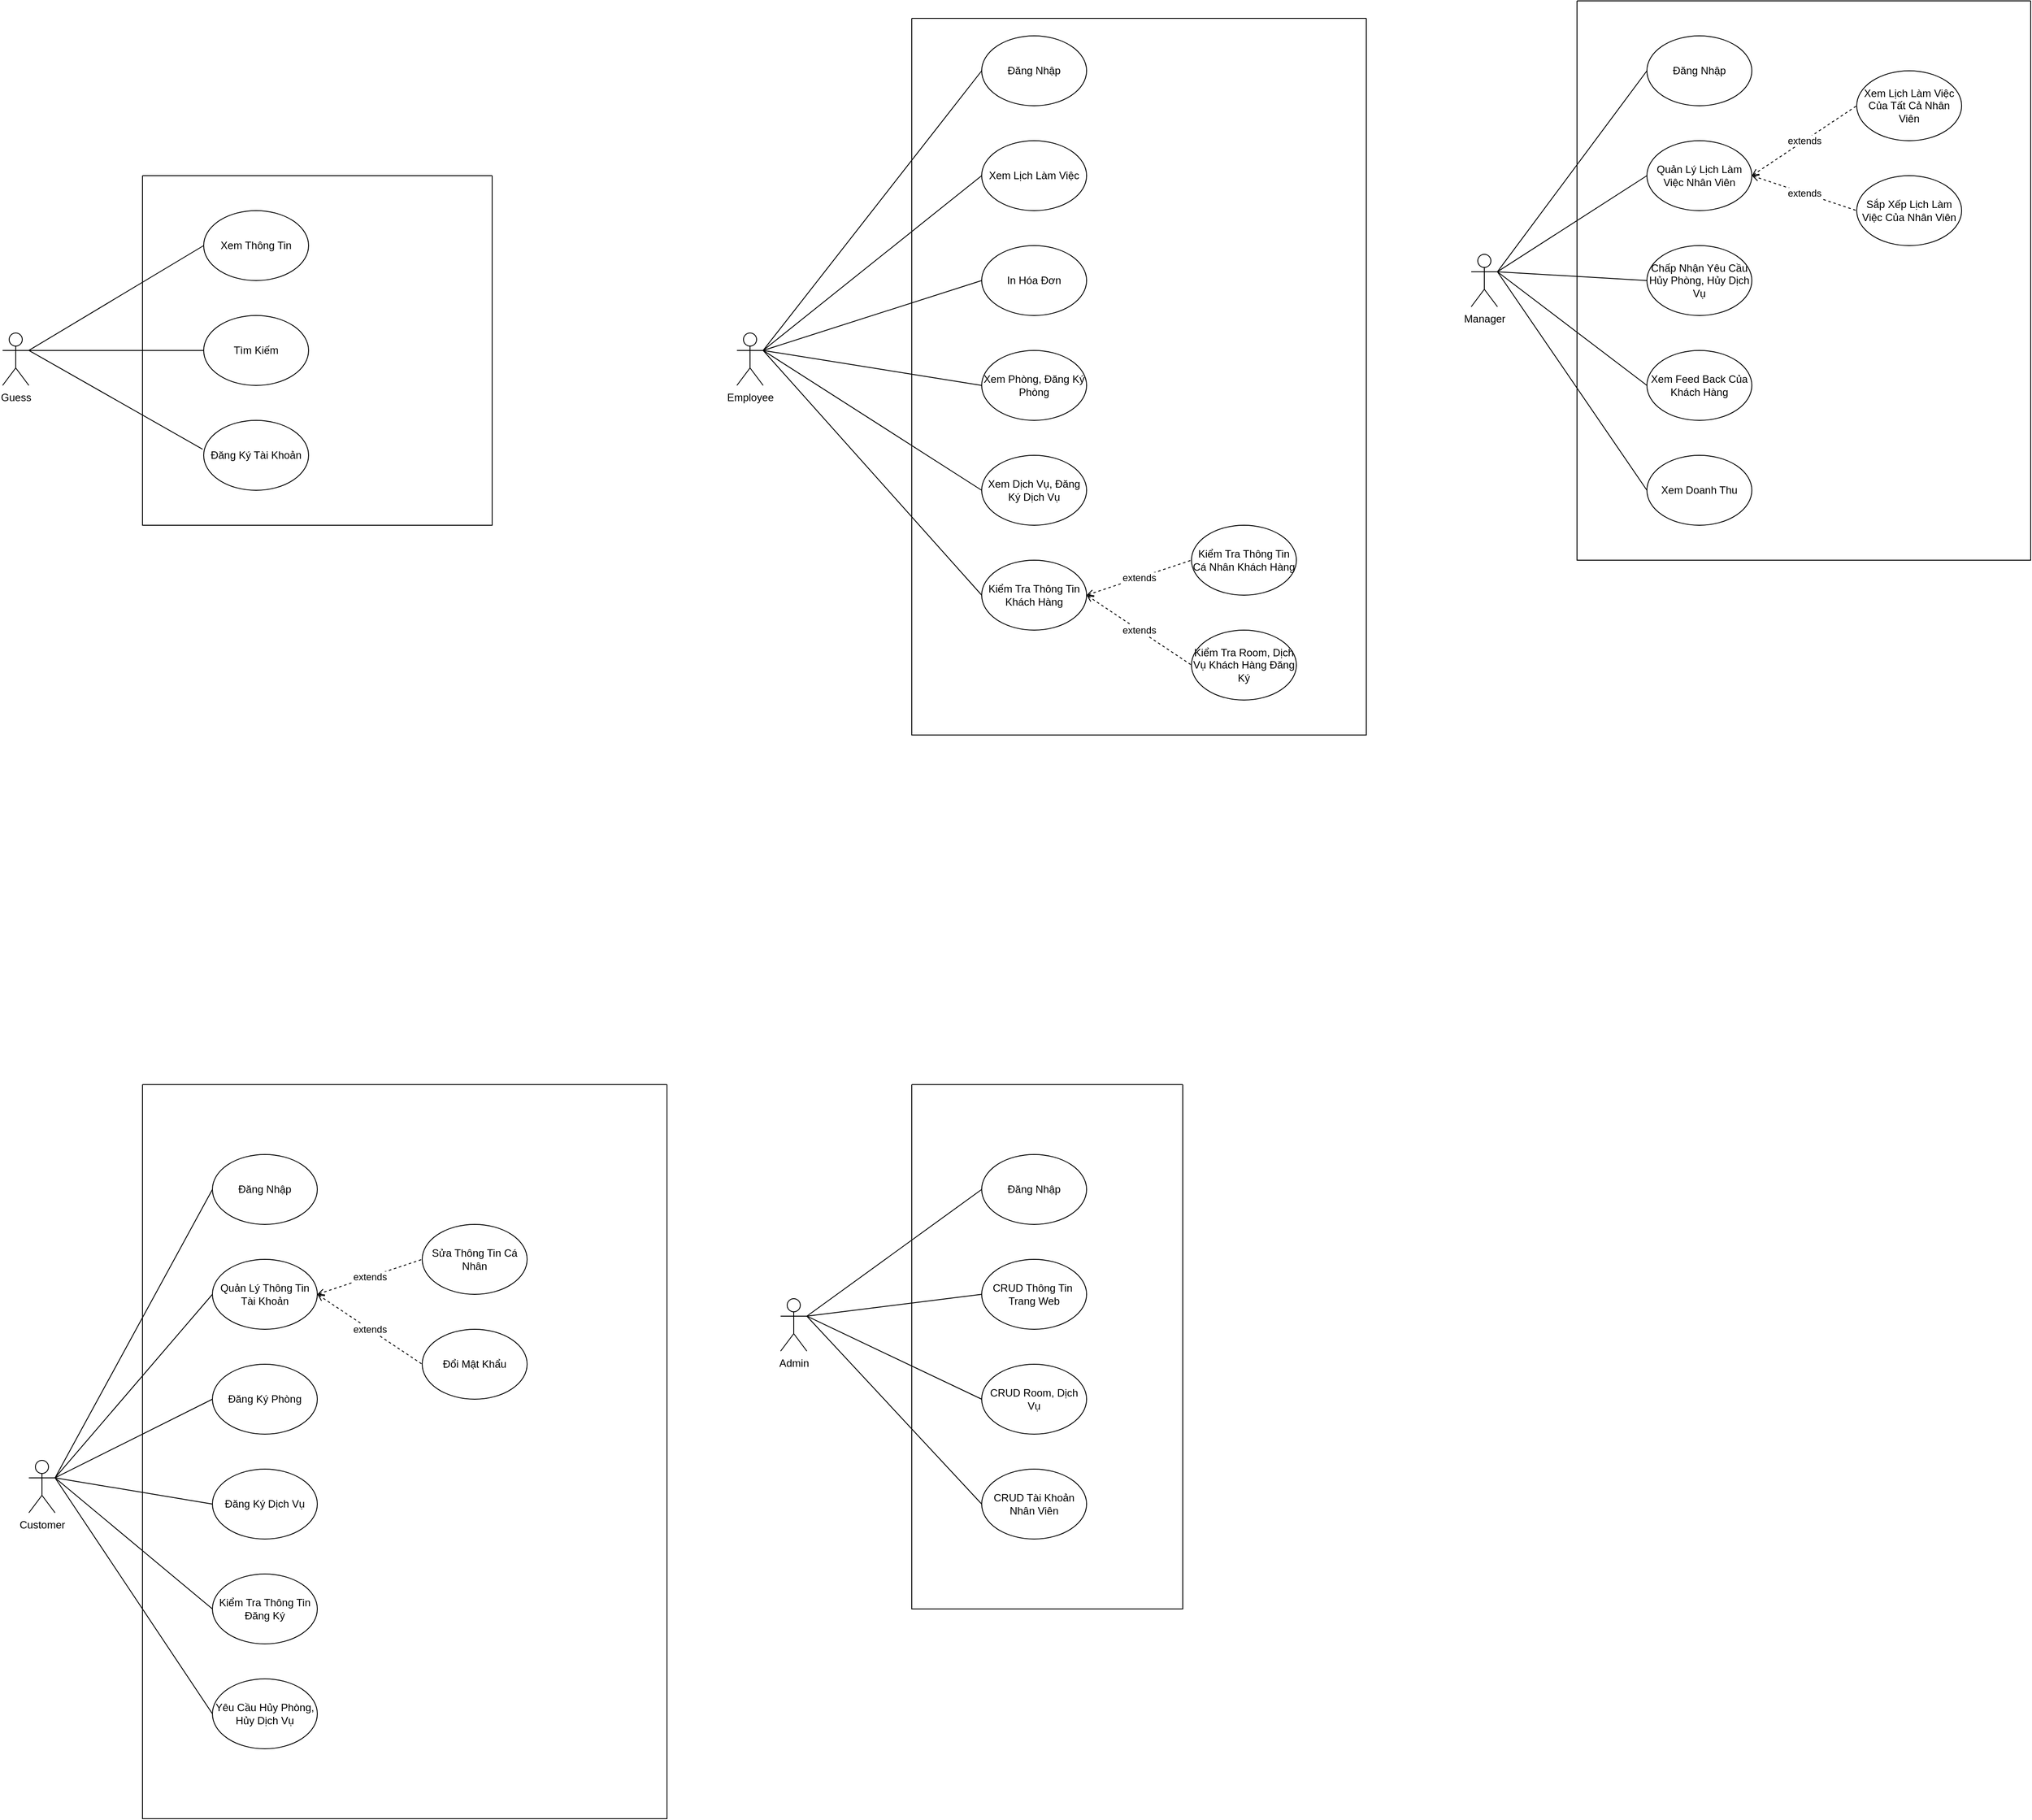 <mxfile version="21.3.6" type="device">
  <diagram name="Trang-1" id="jFGCekduGYVr0kzudgHm">
    <mxGraphModel dx="3500" dy="3106" grid="1" gridSize="10" guides="1" tooltips="1" connect="1" arrows="1" fold="1" page="1" pageScale="1" pageWidth="827" pageHeight="1169" math="0" shadow="0">
      <root>
        <mxCell id="0" />
        <mxCell id="1" parent="0" />
        <mxCell id="iQaEnSfLVW1fegrkeEdg-1" value="" style="swimlane;startSize=0;" parent="1" vertex="1">
          <mxGeometry x="200" y="-760" width="400" height="400" as="geometry" />
        </mxCell>
        <mxCell id="iQaEnSfLVW1fegrkeEdg-3" value="Xem Thông Tin" style="ellipse;whiteSpace=wrap;html=1;" parent="iQaEnSfLVW1fegrkeEdg-1" vertex="1">
          <mxGeometry x="70" y="40" width="120" height="80" as="geometry" />
        </mxCell>
        <mxCell id="iQaEnSfLVW1fegrkeEdg-4" value="Tìm Kiếm" style="ellipse;whiteSpace=wrap;html=1;" parent="iQaEnSfLVW1fegrkeEdg-1" vertex="1">
          <mxGeometry x="70" y="160" width="120" height="80" as="geometry" />
        </mxCell>
        <mxCell id="iQaEnSfLVW1fegrkeEdg-5" value="Đăng Ký Tài Khoản" style="ellipse;whiteSpace=wrap;html=1;" parent="iQaEnSfLVW1fegrkeEdg-1" vertex="1">
          <mxGeometry x="70" y="280" width="120" height="80" as="geometry" />
        </mxCell>
        <mxCell id="iQaEnSfLVW1fegrkeEdg-2" value="Guess" style="shape=umlActor;verticalLabelPosition=bottom;verticalAlign=top;html=1;outlineConnect=0;" parent="1" vertex="1">
          <mxGeometry x="40" y="-580" width="30" height="60" as="geometry" />
        </mxCell>
        <mxCell id="iQaEnSfLVW1fegrkeEdg-9" value="" style="endArrow=none;html=1;rounded=0;exitX=1;exitY=0.333;exitDx=0;exitDy=0;exitPerimeter=0;entryX=0;entryY=0.5;entryDx=0;entryDy=0;" parent="1" source="iQaEnSfLVW1fegrkeEdg-2" target="iQaEnSfLVW1fegrkeEdg-3" edge="1">
          <mxGeometry width="50" height="50" relative="1" as="geometry">
            <mxPoint x="100" y="220" as="sourcePoint" />
            <mxPoint x="150" y="170" as="targetPoint" />
          </mxGeometry>
        </mxCell>
        <mxCell id="iQaEnSfLVW1fegrkeEdg-10" value="" style="endArrow=none;html=1;rounded=0;exitX=1;exitY=0.333;exitDx=0;exitDy=0;exitPerimeter=0;entryX=0;entryY=0.5;entryDx=0;entryDy=0;" parent="1" source="iQaEnSfLVW1fegrkeEdg-2" target="iQaEnSfLVW1fegrkeEdg-4" edge="1">
          <mxGeometry width="50" height="50" relative="1" as="geometry">
            <mxPoint x="130" y="410" as="sourcePoint" />
            <mxPoint x="180" y="360" as="targetPoint" />
          </mxGeometry>
        </mxCell>
        <mxCell id="iQaEnSfLVW1fegrkeEdg-11" value="" style="endArrow=none;html=1;rounded=0;exitX=1;exitY=0.333;exitDx=0;exitDy=0;exitPerimeter=0;entryX=-0.01;entryY=0.413;entryDx=0;entryDy=0;entryPerimeter=0;" parent="1" source="iQaEnSfLVW1fegrkeEdg-2" target="iQaEnSfLVW1fegrkeEdg-5" edge="1">
          <mxGeometry width="50" height="50" relative="1" as="geometry">
            <mxPoint x="150" y="420" as="sourcePoint" />
            <mxPoint x="200" y="370" as="targetPoint" />
          </mxGeometry>
        </mxCell>
        <mxCell id="iQaEnSfLVW1fegrkeEdg-12" value="" style="swimlane;startSize=0;" parent="1" vertex="1">
          <mxGeometry x="200" y="280" width="600" height="840" as="geometry" />
        </mxCell>
        <mxCell id="iQaEnSfLVW1fegrkeEdg-14" value="Đăng Ký Phòng" style="ellipse;whiteSpace=wrap;html=1;" parent="iQaEnSfLVW1fegrkeEdg-12" vertex="1">
          <mxGeometry x="80" y="320" width="120" height="80" as="geometry" />
        </mxCell>
        <mxCell id="iQaEnSfLVW1fegrkeEdg-15" value="Đăng Ký Dịch Vụ" style="ellipse;whiteSpace=wrap;html=1;" parent="iQaEnSfLVW1fegrkeEdg-12" vertex="1">
          <mxGeometry x="80" y="440" width="120" height="80" as="geometry" />
        </mxCell>
        <mxCell id="iQaEnSfLVW1fegrkeEdg-16" value="Kiểm Tra Thông Tin Đăng Ký" style="ellipse;whiteSpace=wrap;html=1;" parent="iQaEnSfLVW1fegrkeEdg-12" vertex="1">
          <mxGeometry x="80" y="560" width="120" height="80" as="geometry" />
        </mxCell>
        <mxCell id="iQaEnSfLVW1fegrkeEdg-17" value="Yêu Cầu Hủy Phòng, Hủy Dịch Vụ" style="ellipse;whiteSpace=wrap;html=1;" parent="iQaEnSfLVW1fegrkeEdg-12" vertex="1">
          <mxGeometry x="80" y="680" width="120" height="80" as="geometry" />
        </mxCell>
        <mxCell id="iQaEnSfLVW1fegrkeEdg-26" value="Đăng Nhập" style="ellipse;whiteSpace=wrap;html=1;" parent="iQaEnSfLVW1fegrkeEdg-12" vertex="1">
          <mxGeometry x="80" y="80" width="120" height="80" as="geometry" />
        </mxCell>
        <mxCell id="iQaEnSfLVW1fegrkeEdg-27" value="Quản Lý Thông Tin Tài Khoản" style="ellipse;whiteSpace=wrap;html=1;" parent="iQaEnSfLVW1fegrkeEdg-12" vertex="1">
          <mxGeometry x="80" y="200" width="120" height="80" as="geometry" />
        </mxCell>
        <mxCell id="iQaEnSfLVW1fegrkeEdg-30" value="Sửa Thông Tin Cá Nhân" style="ellipse;whiteSpace=wrap;html=1;" parent="iQaEnSfLVW1fegrkeEdg-12" vertex="1">
          <mxGeometry x="320" y="160" width="120" height="80" as="geometry" />
        </mxCell>
        <mxCell id="iQaEnSfLVW1fegrkeEdg-31" value="Đổi Mật Khẩu" style="ellipse;whiteSpace=wrap;html=1;" parent="iQaEnSfLVW1fegrkeEdg-12" vertex="1">
          <mxGeometry x="320" y="280" width="120" height="80" as="geometry" />
        </mxCell>
        <mxCell id="iQaEnSfLVW1fegrkeEdg-32" value="extends" style="endArrow=none;html=1;rounded=0;exitX=1;exitY=0.5;exitDx=0;exitDy=0;entryX=0;entryY=0.5;entryDx=0;entryDy=0;startArrow=open;startFill=0;dashed=1;" parent="iQaEnSfLVW1fegrkeEdg-12" source="iQaEnSfLVW1fegrkeEdg-27" target="iQaEnSfLVW1fegrkeEdg-30" edge="1">
          <mxGeometry width="50" height="50" relative="1" as="geometry">
            <mxPoint x="230" y="180" as="sourcePoint" />
            <mxPoint x="280" y="130" as="targetPoint" />
          </mxGeometry>
        </mxCell>
        <mxCell id="iQaEnSfLVW1fegrkeEdg-33" value="extends" style="endArrow=none;html=1;rounded=0;exitX=1;exitY=0.5;exitDx=0;exitDy=0;entryX=0;entryY=0.5;entryDx=0;entryDy=0;dashed=1;startArrow=open;startFill=0;" parent="iQaEnSfLVW1fegrkeEdg-12" source="iQaEnSfLVW1fegrkeEdg-27" target="iQaEnSfLVW1fegrkeEdg-31" edge="1">
          <mxGeometry width="50" height="50" relative="1" as="geometry">
            <mxPoint x="230" y="240" as="sourcePoint" />
            <mxPoint x="280" y="190" as="targetPoint" />
          </mxGeometry>
        </mxCell>
        <mxCell id="iQaEnSfLVW1fegrkeEdg-13" value="Customer" style="shape=umlActor;verticalLabelPosition=bottom;verticalAlign=top;html=1;outlineConnect=0;" parent="1" vertex="1">
          <mxGeometry x="70" y="710" width="30" height="60" as="geometry" />
        </mxCell>
        <mxCell id="iQaEnSfLVW1fegrkeEdg-19" value="" style="endArrow=none;html=1;rounded=0;exitX=1;exitY=0.333;exitDx=0;exitDy=0;exitPerimeter=0;entryX=0;entryY=0.5;entryDx=0;entryDy=0;" parent="1" source="iQaEnSfLVW1fegrkeEdg-13" target="iQaEnSfLVW1fegrkeEdg-14" edge="1">
          <mxGeometry width="50" height="50" relative="1" as="geometry">
            <mxPoint x="150" y="780" as="sourcePoint" />
            <mxPoint x="200" y="730" as="targetPoint" />
          </mxGeometry>
        </mxCell>
        <mxCell id="iQaEnSfLVW1fegrkeEdg-20" value="" style="endArrow=none;html=1;rounded=0;exitX=1;exitY=0.333;exitDx=0;exitDy=0;exitPerimeter=0;entryX=0;entryY=0.5;entryDx=0;entryDy=0;" parent="1" source="iQaEnSfLVW1fegrkeEdg-13" target="iQaEnSfLVW1fegrkeEdg-15" edge="1">
          <mxGeometry width="50" height="50" relative="1" as="geometry">
            <mxPoint x="110" y="760" as="sourcePoint" />
            <mxPoint x="160" y="710" as="targetPoint" />
          </mxGeometry>
        </mxCell>
        <mxCell id="iQaEnSfLVW1fegrkeEdg-21" value="" style="endArrow=none;html=1;rounded=0;exitX=1;exitY=0.333;exitDx=0;exitDy=0;exitPerimeter=0;entryX=0;entryY=0.5;entryDx=0;entryDy=0;" parent="1" source="iQaEnSfLVW1fegrkeEdg-13" target="iQaEnSfLVW1fegrkeEdg-16" edge="1">
          <mxGeometry width="50" height="50" relative="1" as="geometry">
            <mxPoint x="90" y="1030" as="sourcePoint" />
            <mxPoint x="140" y="980" as="targetPoint" />
          </mxGeometry>
        </mxCell>
        <mxCell id="iQaEnSfLVW1fegrkeEdg-25" value="" style="endArrow=none;html=1;rounded=0;exitX=1;exitY=0.333;exitDx=0;exitDy=0;exitPerimeter=0;entryX=0;entryY=0.5;entryDx=0;entryDy=0;" parent="1" source="iQaEnSfLVW1fegrkeEdg-13" target="iQaEnSfLVW1fegrkeEdg-17" edge="1">
          <mxGeometry width="50" height="50" relative="1" as="geometry">
            <mxPoint x="130" y="1060" as="sourcePoint" />
            <mxPoint x="180" y="1010" as="targetPoint" />
          </mxGeometry>
        </mxCell>
        <mxCell id="iQaEnSfLVW1fegrkeEdg-28" value="" style="endArrow=none;html=1;rounded=0;exitX=1;exitY=0.333;exitDx=0;exitDy=0;exitPerimeter=0;entryX=0;entryY=0.5;entryDx=0;entryDy=0;" parent="1" source="iQaEnSfLVW1fegrkeEdg-13" target="iQaEnSfLVW1fegrkeEdg-26" edge="1">
          <mxGeometry width="50" height="50" relative="1" as="geometry">
            <mxPoint x="140" y="720" as="sourcePoint" />
            <mxPoint x="190" y="670" as="targetPoint" />
          </mxGeometry>
        </mxCell>
        <mxCell id="iQaEnSfLVW1fegrkeEdg-29" value="" style="endArrow=none;html=1;rounded=0;exitX=1;exitY=0.333;exitDx=0;exitDy=0;exitPerimeter=0;entryX=0;entryY=0.5;entryDx=0;entryDy=0;" parent="1" source="iQaEnSfLVW1fegrkeEdg-13" target="iQaEnSfLVW1fegrkeEdg-27" edge="1">
          <mxGeometry width="50" height="50" relative="1" as="geometry">
            <mxPoint x="120" y="720" as="sourcePoint" />
            <mxPoint x="170" y="670" as="targetPoint" />
          </mxGeometry>
        </mxCell>
        <mxCell id="iQaEnSfLVW1fegrkeEdg-47" value="" style="swimlane;startSize=0;" parent="1" vertex="1">
          <mxGeometry x="1080" y="280" width="310" height="600" as="geometry" />
        </mxCell>
        <mxCell id="iQaEnSfLVW1fegrkeEdg-49" value="CRUD Thông Tin&amp;nbsp; Trang Web" style="ellipse;whiteSpace=wrap;html=1;" parent="iQaEnSfLVW1fegrkeEdg-47" vertex="1">
          <mxGeometry x="80" y="200" width="120" height="80" as="geometry" />
        </mxCell>
        <mxCell id="iQaEnSfLVW1fegrkeEdg-50" value="CRUD Tài Khoản Nhân Viên" style="ellipse;whiteSpace=wrap;html=1;" parent="iQaEnSfLVW1fegrkeEdg-47" vertex="1">
          <mxGeometry x="80" y="440" width="120" height="80" as="geometry" />
        </mxCell>
        <mxCell id="iQaEnSfLVW1fegrkeEdg-51" value="CRUD Room, Dịch Vụ" style="ellipse;whiteSpace=wrap;html=1;" parent="iQaEnSfLVW1fegrkeEdg-47" vertex="1">
          <mxGeometry x="80" y="320" width="120" height="80" as="geometry" />
        </mxCell>
        <mxCell id="iQaEnSfLVW1fegrkeEdg-54" value="Đăng Nhập" style="ellipse;whiteSpace=wrap;html=1;" parent="iQaEnSfLVW1fegrkeEdg-47" vertex="1">
          <mxGeometry x="80" y="80" width="120" height="80" as="geometry" />
        </mxCell>
        <mxCell id="iQaEnSfLVW1fegrkeEdg-48" value="Admin" style="shape=umlActor;verticalLabelPosition=bottom;verticalAlign=top;html=1;outlineConnect=0;" parent="1" vertex="1">
          <mxGeometry x="930" y="525" width="30" height="60" as="geometry" />
        </mxCell>
        <mxCell id="iQaEnSfLVW1fegrkeEdg-55" value="" style="swimlane;startSize=0;" parent="1" vertex="1">
          <mxGeometry x="1080" y="-940" width="520" height="820" as="geometry" />
        </mxCell>
        <mxCell id="iQaEnSfLVW1fegrkeEdg-57" value="Xem Lịch Làm Việc" style="ellipse;whiteSpace=wrap;html=1;" parent="iQaEnSfLVW1fegrkeEdg-55" vertex="1">
          <mxGeometry x="80" y="140" width="120" height="80" as="geometry" />
        </mxCell>
        <mxCell id="iQaEnSfLVW1fegrkeEdg-58" value="Đăng Nhập" style="ellipse;whiteSpace=wrap;html=1;" parent="iQaEnSfLVW1fegrkeEdg-55" vertex="1">
          <mxGeometry x="80" y="20" width="120" height="80" as="geometry" />
        </mxCell>
        <mxCell id="iQaEnSfLVW1fegrkeEdg-59" value="Xem Phòng, Đăng Ký Phòng" style="ellipse;whiteSpace=wrap;html=1;" parent="iQaEnSfLVW1fegrkeEdg-55" vertex="1">
          <mxGeometry x="80" y="380" width="120" height="80" as="geometry" />
        </mxCell>
        <mxCell id="iQaEnSfLVW1fegrkeEdg-60" value="Xem Dịch Vụ, Đăng Ký Dịch Vụ" style="ellipse;whiteSpace=wrap;html=1;" parent="iQaEnSfLVW1fegrkeEdg-55" vertex="1">
          <mxGeometry x="80" y="500" width="120" height="80" as="geometry" />
        </mxCell>
        <mxCell id="iQaEnSfLVW1fegrkeEdg-61" value="Kiểm Tra Thông Tin Khách Hàng" style="ellipse;whiteSpace=wrap;html=1;" parent="iQaEnSfLVW1fegrkeEdg-55" vertex="1">
          <mxGeometry x="80" y="620" width="120" height="80" as="geometry" />
        </mxCell>
        <mxCell id="iQaEnSfLVW1fegrkeEdg-62" value="Kiểm Tra Room, Dịch Vụ Khách Hàng Đăng Ký" style="ellipse;whiteSpace=wrap;html=1;" parent="iQaEnSfLVW1fegrkeEdg-55" vertex="1">
          <mxGeometry x="320" y="700" width="120" height="80" as="geometry" />
        </mxCell>
        <mxCell id="iQaEnSfLVW1fegrkeEdg-64" value="extends" style="endArrow=none;html=1;rounded=0;exitX=1;exitY=0.5;exitDx=0;exitDy=0;entryX=0;entryY=0.5;entryDx=0;entryDy=0;dashed=1;startArrow=open;startFill=0;" parent="iQaEnSfLVW1fegrkeEdg-55" source="iQaEnSfLVW1fegrkeEdg-61" target="iQaEnSfLVW1fegrkeEdg-62" edge="1">
          <mxGeometry width="50" height="50" relative="1" as="geometry">
            <mxPoint x="230" y="510" as="sourcePoint" />
            <mxPoint x="280" y="460" as="targetPoint" />
          </mxGeometry>
        </mxCell>
        <mxCell id="iQaEnSfLVW1fegrkeEdg-66" value="Kiểm Tra Thông Tin Cá Nhân Khách Hàng" style="ellipse;whiteSpace=wrap;html=1;" parent="iQaEnSfLVW1fegrkeEdg-55" vertex="1">
          <mxGeometry x="320" y="580" width="120" height="80" as="geometry" />
        </mxCell>
        <mxCell id="iQaEnSfLVW1fegrkeEdg-67" value="extends" style="endArrow=none;html=1;rounded=0;exitX=1;exitY=0.5;exitDx=0;exitDy=0;entryX=0;entryY=0.5;entryDx=0;entryDy=0;dashed=1;startArrow=open;startFill=0;" parent="iQaEnSfLVW1fegrkeEdg-55" source="iQaEnSfLVW1fegrkeEdg-61" target="iQaEnSfLVW1fegrkeEdg-66" edge="1">
          <mxGeometry width="50" height="50" relative="1" as="geometry">
            <mxPoint x="200" y="710" as="sourcePoint" />
            <mxPoint x="250" y="660" as="targetPoint" />
          </mxGeometry>
        </mxCell>
        <mxCell id="iQaEnSfLVW1fegrkeEdg-68" value="In Hóa Đơn" style="ellipse;whiteSpace=wrap;html=1;" parent="iQaEnSfLVW1fegrkeEdg-55" vertex="1">
          <mxGeometry x="80" y="260" width="120" height="80" as="geometry" />
        </mxCell>
        <mxCell id="iQaEnSfLVW1fegrkeEdg-56" value="Employee" style="shape=umlActor;verticalLabelPosition=bottom;verticalAlign=top;html=1;outlineConnect=0;" parent="1" vertex="1">
          <mxGeometry x="880" y="-580" width="30" height="60" as="geometry" />
        </mxCell>
        <mxCell id="iQaEnSfLVW1fegrkeEdg-69" value="" style="endArrow=none;html=1;rounded=0;exitX=1;exitY=0.333;exitDx=0;exitDy=0;exitPerimeter=0;entryX=0;entryY=0.5;entryDx=0;entryDy=0;" parent="1" source="iQaEnSfLVW1fegrkeEdg-56" target="iQaEnSfLVW1fegrkeEdg-58" edge="1">
          <mxGeometry width="50" height="50" relative="1" as="geometry">
            <mxPoint x="1020" y="-750" as="sourcePoint" />
            <mxPoint x="1070" y="-800" as="targetPoint" />
          </mxGeometry>
        </mxCell>
        <mxCell id="iQaEnSfLVW1fegrkeEdg-70" value="" style="endArrow=none;html=1;rounded=0;exitX=1;exitY=0.333;exitDx=0;exitDy=0;exitPerimeter=0;entryX=0;entryY=0.5;entryDx=0;entryDy=0;" parent="1" source="iQaEnSfLVW1fegrkeEdg-56" target="iQaEnSfLVW1fegrkeEdg-57" edge="1">
          <mxGeometry width="50" height="50" relative="1" as="geometry">
            <mxPoint x="980" y="-560" as="sourcePoint" />
            <mxPoint x="1030" y="-610" as="targetPoint" />
          </mxGeometry>
        </mxCell>
        <mxCell id="iQaEnSfLVW1fegrkeEdg-71" value="" style="endArrow=none;html=1;rounded=0;exitX=1;exitY=0.333;exitDx=0;exitDy=0;exitPerimeter=0;entryX=0;entryY=0.5;entryDx=0;entryDy=0;" parent="1" source="iQaEnSfLVW1fegrkeEdg-56" target="iQaEnSfLVW1fegrkeEdg-68" edge="1">
          <mxGeometry width="50" height="50" relative="1" as="geometry">
            <mxPoint x="970" y="-560" as="sourcePoint" />
            <mxPoint x="1020" y="-610" as="targetPoint" />
          </mxGeometry>
        </mxCell>
        <mxCell id="iQaEnSfLVW1fegrkeEdg-72" value="" style="endArrow=none;html=1;rounded=0;exitX=1;exitY=0.333;exitDx=0;exitDy=0;exitPerimeter=0;entryX=0;entryY=0.5;entryDx=0;entryDy=0;" parent="1" source="iQaEnSfLVW1fegrkeEdg-56" target="iQaEnSfLVW1fegrkeEdg-59" edge="1">
          <mxGeometry width="50" height="50" relative="1" as="geometry">
            <mxPoint x="1040" y="-480" as="sourcePoint" />
            <mxPoint x="1090" y="-530" as="targetPoint" />
          </mxGeometry>
        </mxCell>
        <mxCell id="iQaEnSfLVW1fegrkeEdg-73" value="" style="endArrow=none;html=1;rounded=0;exitX=1;exitY=0.333;exitDx=0;exitDy=0;exitPerimeter=0;entryX=0;entryY=0.5;entryDx=0;entryDy=0;" parent="1" source="iQaEnSfLVW1fegrkeEdg-56" target="iQaEnSfLVW1fegrkeEdg-60" edge="1">
          <mxGeometry width="50" height="50" relative="1" as="geometry">
            <mxPoint x="1010" y="-450" as="sourcePoint" />
            <mxPoint x="1060" y="-500" as="targetPoint" />
          </mxGeometry>
        </mxCell>
        <mxCell id="iQaEnSfLVW1fegrkeEdg-74" value="" style="endArrow=none;html=1;rounded=0;exitX=1;exitY=0.333;exitDx=0;exitDy=0;exitPerimeter=0;entryX=0;entryY=0.5;entryDx=0;entryDy=0;" parent="1" source="iQaEnSfLVW1fegrkeEdg-56" target="iQaEnSfLVW1fegrkeEdg-61" edge="1">
          <mxGeometry width="50" height="50" relative="1" as="geometry">
            <mxPoint x="990" y="-400" as="sourcePoint" />
            <mxPoint x="1040" y="-450" as="targetPoint" />
          </mxGeometry>
        </mxCell>
        <mxCell id="iQaEnSfLVW1fegrkeEdg-75" value="" style="endArrow=none;html=1;rounded=0;exitX=1;exitY=0.333;exitDx=0;exitDy=0;exitPerimeter=0;entryX=0;entryY=0.5;entryDx=0;entryDy=0;" parent="1" source="iQaEnSfLVW1fegrkeEdg-48" target="iQaEnSfLVW1fegrkeEdg-54" edge="1">
          <mxGeometry width="50" height="50" relative="1" as="geometry">
            <mxPoint x="1020" y="450" as="sourcePoint" />
            <mxPoint x="1070" y="400" as="targetPoint" />
          </mxGeometry>
        </mxCell>
        <mxCell id="iQaEnSfLVW1fegrkeEdg-76" value="" style="endArrow=none;html=1;rounded=0;exitX=1;exitY=0.333;exitDx=0;exitDy=0;exitPerimeter=0;entryX=0;entryY=0.5;entryDx=0;entryDy=0;" parent="1" source="iQaEnSfLVW1fegrkeEdg-48" target="iQaEnSfLVW1fegrkeEdg-49" edge="1">
          <mxGeometry width="50" height="50" relative="1" as="geometry">
            <mxPoint x="1020" y="610" as="sourcePoint" />
            <mxPoint x="1070" y="560" as="targetPoint" />
          </mxGeometry>
        </mxCell>
        <mxCell id="iQaEnSfLVW1fegrkeEdg-77" value="" style="endArrow=none;html=1;rounded=0;exitX=1;exitY=0.333;exitDx=0;exitDy=0;exitPerimeter=0;entryX=0;entryY=0.5;entryDx=0;entryDy=0;" parent="1" source="iQaEnSfLVW1fegrkeEdg-48" target="iQaEnSfLVW1fegrkeEdg-51" edge="1">
          <mxGeometry width="50" height="50" relative="1" as="geometry">
            <mxPoint x="1020" y="630" as="sourcePoint" />
            <mxPoint x="1070" y="580" as="targetPoint" />
          </mxGeometry>
        </mxCell>
        <mxCell id="iQaEnSfLVW1fegrkeEdg-78" value="" style="endArrow=none;html=1;rounded=0;exitX=1;exitY=0.333;exitDx=0;exitDy=0;exitPerimeter=0;entryX=0;entryY=0.5;entryDx=0;entryDy=0;" parent="1" source="iQaEnSfLVW1fegrkeEdg-48" target="iQaEnSfLVW1fegrkeEdg-50" edge="1">
          <mxGeometry width="50" height="50" relative="1" as="geometry">
            <mxPoint x="930" y="770" as="sourcePoint" />
            <mxPoint x="980" y="720" as="targetPoint" />
          </mxGeometry>
        </mxCell>
        <mxCell id="iQaEnSfLVW1fegrkeEdg-79" value="" style="swimlane;startSize=0;" parent="1" vertex="1">
          <mxGeometry x="1841" y="-960" width="519" height="640" as="geometry" />
        </mxCell>
        <mxCell id="iQaEnSfLVW1fegrkeEdg-81" value="Đăng Nhập" style="ellipse;whiteSpace=wrap;html=1;" parent="iQaEnSfLVW1fegrkeEdg-79" vertex="1">
          <mxGeometry x="80" y="40" width="120" height="80" as="geometry" />
        </mxCell>
        <mxCell id="iQaEnSfLVW1fegrkeEdg-82" value="Quản Lý Lịch Làm Việc Nhân Viên" style="ellipse;whiteSpace=wrap;html=1;" parent="iQaEnSfLVW1fegrkeEdg-79" vertex="1">
          <mxGeometry x="80" y="160" width="120" height="80" as="geometry" />
        </mxCell>
        <mxCell id="iQaEnSfLVW1fegrkeEdg-83" value="Chấp Nhận Yêu Cầu Hủy Phòng, Hủy Dịch Vụ" style="ellipse;whiteSpace=wrap;html=1;" parent="iQaEnSfLVW1fegrkeEdg-79" vertex="1">
          <mxGeometry x="80" y="280" width="120" height="80" as="geometry" />
        </mxCell>
        <mxCell id="iQaEnSfLVW1fegrkeEdg-84" value="Xem Doanh Thu" style="ellipse;whiteSpace=wrap;html=1;" parent="iQaEnSfLVW1fegrkeEdg-79" vertex="1">
          <mxGeometry x="80" y="520" width="120" height="80" as="geometry" />
        </mxCell>
        <mxCell id="iQaEnSfLVW1fegrkeEdg-85" value="Xem Feed Back Của Khách Hàng" style="ellipse;whiteSpace=wrap;html=1;" parent="iQaEnSfLVW1fegrkeEdg-79" vertex="1">
          <mxGeometry x="80" y="400" width="120" height="80" as="geometry" />
        </mxCell>
        <mxCell id="iQaEnSfLVW1fegrkeEdg-88" value="Xem Lịch Làm Việc Của Tất Cả Nhân Viên" style="ellipse;whiteSpace=wrap;html=1;" parent="iQaEnSfLVW1fegrkeEdg-79" vertex="1">
          <mxGeometry x="320" y="80" width="120" height="80" as="geometry" />
        </mxCell>
        <mxCell id="iQaEnSfLVW1fegrkeEdg-89" value="Sắp Xếp Lịch Làm Việc Của Nhân Viên" style="ellipse;whiteSpace=wrap;html=1;" parent="iQaEnSfLVW1fegrkeEdg-79" vertex="1">
          <mxGeometry x="320" y="200" width="120" height="80" as="geometry" />
        </mxCell>
        <mxCell id="iQaEnSfLVW1fegrkeEdg-92" value="extends" style="endArrow=none;html=1;rounded=0;exitX=1;exitY=0.5;exitDx=0;exitDy=0;entryX=0;entryY=0.5;entryDx=0;entryDy=0;dashed=1;startArrow=open;startFill=0;" parent="iQaEnSfLVW1fegrkeEdg-79" source="iQaEnSfLVW1fegrkeEdg-82" target="iQaEnSfLVW1fegrkeEdg-88" edge="1">
          <mxGeometry width="50" height="50" relative="1" as="geometry">
            <mxPoint x="280" y="180" as="sourcePoint" />
            <mxPoint x="330" y="130" as="targetPoint" />
          </mxGeometry>
        </mxCell>
        <mxCell id="iQaEnSfLVW1fegrkeEdg-93" value="extends" style="endArrow=none;html=1;rounded=0;exitX=1;exitY=0.5;exitDx=0;exitDy=0;entryX=0;entryY=0.5;entryDx=0;entryDy=0;dashed=1;startArrow=open;startFill=0;" parent="iQaEnSfLVW1fegrkeEdg-79" source="iQaEnSfLVW1fegrkeEdg-82" target="iQaEnSfLVW1fegrkeEdg-89" edge="1">
          <mxGeometry width="50" height="50" relative="1" as="geometry">
            <mxPoint x="280" y="250" as="sourcePoint" />
            <mxPoint x="330" y="200" as="targetPoint" />
          </mxGeometry>
        </mxCell>
        <mxCell id="iQaEnSfLVW1fegrkeEdg-80" value="Manager" style="shape=umlActor;verticalLabelPosition=bottom;verticalAlign=top;html=1;outlineConnect=0;" parent="1" vertex="1">
          <mxGeometry x="1720" y="-670" width="30" height="60" as="geometry" />
        </mxCell>
        <mxCell id="iQaEnSfLVW1fegrkeEdg-94" value="" style="endArrow=none;html=1;rounded=0;exitX=1;exitY=0.333;exitDx=0;exitDy=0;exitPerimeter=0;entryX=0;entryY=0.5;entryDx=0;entryDy=0;" parent="1" source="iQaEnSfLVW1fegrkeEdg-80" target="iQaEnSfLVW1fegrkeEdg-81" edge="1">
          <mxGeometry width="50" height="50" relative="1" as="geometry">
            <mxPoint x="1800" y="-760" as="sourcePoint" />
            <mxPoint x="1850" y="-810" as="targetPoint" />
          </mxGeometry>
        </mxCell>
        <mxCell id="iQaEnSfLVW1fegrkeEdg-95" value="" style="endArrow=none;html=1;rounded=0;exitX=1;exitY=0.333;exitDx=0;exitDy=0;exitPerimeter=0;entryX=0;entryY=0.5;entryDx=0;entryDy=0;" parent="1" source="iQaEnSfLVW1fegrkeEdg-80" target="iQaEnSfLVW1fegrkeEdg-82" edge="1">
          <mxGeometry width="50" height="50" relative="1" as="geometry">
            <mxPoint x="1770" y="-610" as="sourcePoint" />
            <mxPoint x="1820" y="-660" as="targetPoint" />
          </mxGeometry>
        </mxCell>
        <mxCell id="iQaEnSfLVW1fegrkeEdg-96" value="" style="endArrow=none;html=1;rounded=0;exitX=1;exitY=0.333;exitDx=0;exitDy=0;exitPerimeter=0;entryX=0;entryY=0.5;entryDx=0;entryDy=0;" parent="1" source="iQaEnSfLVW1fegrkeEdg-80" target="iQaEnSfLVW1fegrkeEdg-83" edge="1">
          <mxGeometry width="50" height="50" relative="1" as="geometry">
            <mxPoint x="1800" y="-560" as="sourcePoint" />
            <mxPoint x="1850" y="-610" as="targetPoint" />
          </mxGeometry>
        </mxCell>
        <mxCell id="iQaEnSfLVW1fegrkeEdg-97" value="" style="endArrow=none;html=1;rounded=0;exitX=1;exitY=0.333;exitDx=0;exitDy=0;exitPerimeter=0;entryX=0;entryY=0.5;entryDx=0;entryDy=0;" parent="1" source="iQaEnSfLVW1fegrkeEdg-80" target="iQaEnSfLVW1fegrkeEdg-85" edge="1">
          <mxGeometry width="50" height="50" relative="1" as="geometry">
            <mxPoint x="1800" y="-560" as="sourcePoint" />
            <mxPoint x="1850" y="-610" as="targetPoint" />
          </mxGeometry>
        </mxCell>
        <mxCell id="iQaEnSfLVW1fegrkeEdg-98" value="" style="endArrow=none;html=1;rounded=0;exitX=1;exitY=0.333;exitDx=0;exitDy=0;exitPerimeter=0;entryX=0;entryY=0.5;entryDx=0;entryDy=0;" parent="1" source="iQaEnSfLVW1fegrkeEdg-80" target="iQaEnSfLVW1fegrkeEdg-84" edge="1">
          <mxGeometry width="50" height="50" relative="1" as="geometry">
            <mxPoint x="1760" y="-480" as="sourcePoint" />
            <mxPoint x="1810" y="-530" as="targetPoint" />
          </mxGeometry>
        </mxCell>
      </root>
    </mxGraphModel>
  </diagram>
</mxfile>
